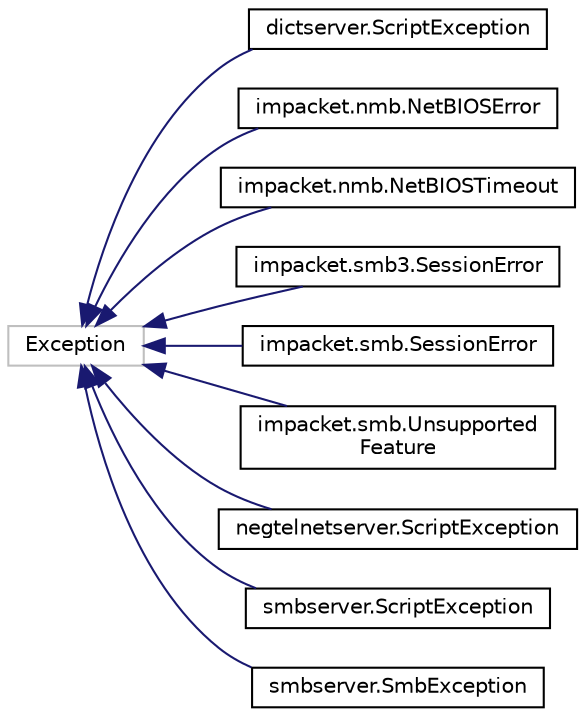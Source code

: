 digraph "Graphical Class Hierarchy"
{
  edge [fontname="Helvetica",fontsize="10",labelfontname="Helvetica",labelfontsize="10"];
  node [fontname="Helvetica",fontsize="10",shape=record];
  rankdir="LR";
  Node530 [label="Exception",height=0.2,width=0.4,color="grey75", fillcolor="white", style="filled"];
  Node530 -> Node0 [dir="back",color="midnightblue",fontsize="10",style="solid",fontname="Helvetica"];
  Node0 [label="dictserver.ScriptException",height=0.2,width=0.4,color="black", fillcolor="white", style="filled",URL="$classdictserver_1_1_script_exception.html"];
  Node530 -> Node532 [dir="back",color="midnightblue",fontsize="10",style="solid",fontname="Helvetica"];
  Node532 [label="impacket.nmb.NetBIOSError",height=0.2,width=0.4,color="black", fillcolor="white", style="filled",URL="$classimpacket_1_1nmb_1_1_net_b_i_o_s_error.html"];
  Node530 -> Node533 [dir="back",color="midnightblue",fontsize="10",style="solid",fontname="Helvetica"];
  Node533 [label="impacket.nmb.NetBIOSTimeout",height=0.2,width=0.4,color="black", fillcolor="white", style="filled",URL="$classimpacket_1_1nmb_1_1_net_b_i_o_s_timeout.html"];
  Node530 -> Node534 [dir="back",color="midnightblue",fontsize="10",style="solid",fontname="Helvetica"];
  Node534 [label="impacket.smb3.SessionError",height=0.2,width=0.4,color="black", fillcolor="white", style="filled",URL="$classimpacket_1_1smb3_1_1_session_error.html"];
  Node530 -> Node535 [dir="back",color="midnightblue",fontsize="10",style="solid",fontname="Helvetica"];
  Node535 [label="impacket.smb.SessionError",height=0.2,width=0.4,color="black", fillcolor="white", style="filled",URL="$classimpacket_1_1smb_1_1_session_error.html"];
  Node530 -> Node536 [dir="back",color="midnightblue",fontsize="10",style="solid",fontname="Helvetica"];
  Node536 [label="impacket.smb.Unsupported\lFeature",height=0.2,width=0.4,color="black", fillcolor="white", style="filled",URL="$classimpacket_1_1smb_1_1_unsupported_feature.html"];
  Node530 -> Node537 [dir="back",color="midnightblue",fontsize="10",style="solid",fontname="Helvetica"];
  Node537 [label="negtelnetserver.ScriptException",height=0.2,width=0.4,color="black", fillcolor="white", style="filled",URL="$classnegtelnetserver_1_1_script_exception.html"];
  Node530 -> Node538 [dir="back",color="midnightblue",fontsize="10",style="solid",fontname="Helvetica"];
  Node538 [label="smbserver.ScriptException",height=0.2,width=0.4,color="black", fillcolor="white", style="filled",URL="$classsmbserver_1_1_script_exception.html"];
  Node530 -> Node539 [dir="back",color="midnightblue",fontsize="10",style="solid",fontname="Helvetica"];
  Node539 [label="smbserver.SmbException",height=0.2,width=0.4,color="black", fillcolor="white", style="filled",URL="$classsmbserver_1_1_smb_exception.html"];
}
